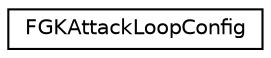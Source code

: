 digraph "Graphical Class Hierarchy"
{
 // LATEX_PDF_SIZE
  edge [fontname="Helvetica",fontsize="10",labelfontname="Helvetica",labelfontsize="10"];
  node [fontname="Helvetica",fontsize="10",shape=record];
  rankdir="LR";
  Node0 [label="FGKAttackLoopConfig",height=0.2,width=0.4,color="black", fillcolor="white", style="filled",URL="$structFGKAttackLoopConfig.html",tooltip=" "];
}
